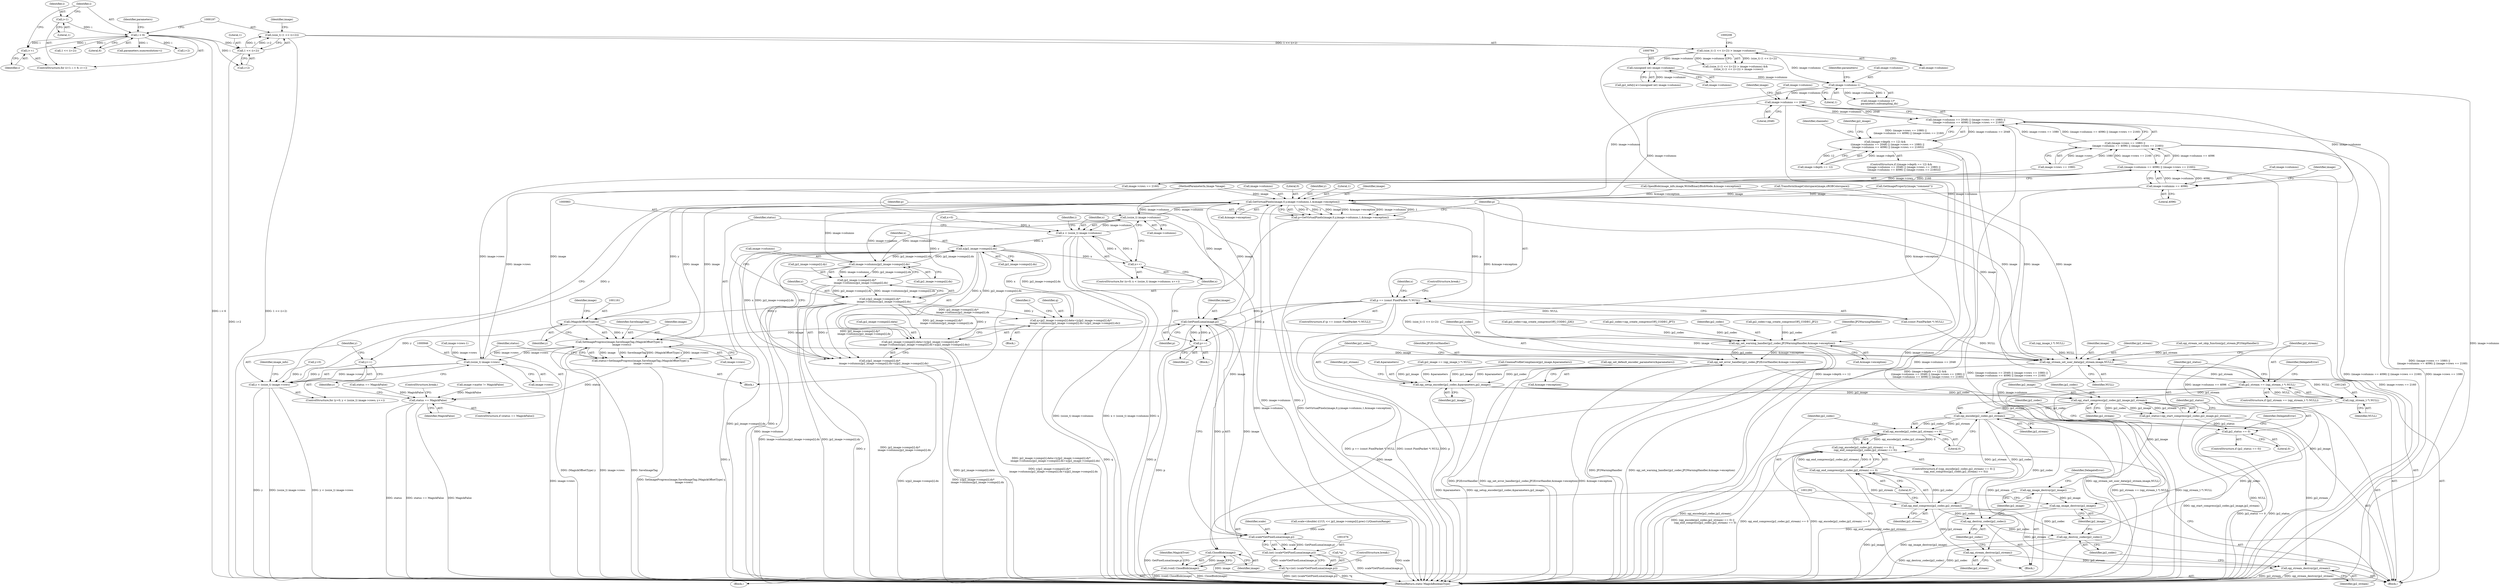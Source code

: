 digraph "0_ImageMagick_3d5ac8c20846871f1eb3068b65f93da7cd33bfd0_0@pointer" {
"1000882" [label="(Call,image->columns == 2048)"];
"1000842" [label="(Call,image->columns-1)"];
"1000783" [label="(Call,(unsigned int) image->columns)"];
"1000195" [label="(Call,(size_t) (1 << (i+2)) > image->columns)"];
"1000196" [label="(Call,(size_t) (1 << (i+2)))"];
"1000198" [label="(Call,1 << (i+2))"];
"1000188" [label="(Call,i < 6)"];
"1000185" [label="(Call,i=1)"];
"1000191" [label="(Call,i++)"];
"1000881" [label="(Call,(image->columns == 2048) || (image->rows == 1080) ||\n       (image->columns == 4096) || (image->rows == 2160))"];
"1000875" [label="(Call,(image->depth == 12) &&\n      ((image->columns == 2048) || (image->rows == 1080) ||\n       (image->columns == 4096) || (image->rows == 2160)))"];
"1000894" [label="(Call,image->columns == 4096)"];
"1000893" [label="(Call,(image->columns == 4096) || (image->rows == 2160))"];
"1000887" [label="(Call,(image->rows == 1080) ||\n       (image->columns == 4096) || (image->rows == 2160))"];
"1000957" [label="(Call,GetVirtualPixels(image,0,y,image->columns,1,&image->exception))"];
"1000955" [label="(Call,p=GetVirtualPixels(image,0,y,image->columns,1,&image->exception))"];
"1000970" [label="(Call,p == (const PixelPacket *) NULL)"];
"1001079" [label="(Call,GetPixelLuma(image,p))"];
"1001077" [label="(Call,scale*GetPixelLuma(image,p))"];
"1001075" [label="(Call,(int) (scale*GetPixelLuma(image,p)))"];
"1001072" [label="(Call,*q=(int) (scale*GetPixelLuma(image,p)))"];
"1001153" [label="(Call,p++)"];
"1001157" [label="(Call,SetImageProgress(image,SaveImageTag,(MagickOffsetType) y,\n      image->rows))"];
"1000945" [label="(Call,(ssize_t) image->rows)"];
"1000943" [label="(Call,y < (ssize_t) image->rows)"];
"1001155" [label="(Call,status=SetImageProgress(image,SaveImageTag,(MagickOffsetType) y,\n      image->rows))"];
"1001167" [label="(Call,status == MagickFalse)"];
"1001237" [label="(Call,opj_stream_set_user_data(jp2_stream,image,NULL))"];
"1001242" [label="(Call,jp2_stream == (opj_stream_t *) NULL)"];
"1001252" [label="(Call,opj_start_compress(jp2_codec,jp2_image,jp2_stream))"];
"1001250" [label="(Call,jp2_status=opj_start_compress(jp2_codec,jp2_image,jp2_stream))"];
"1001257" [label="(Call,jp2_status == 0)"];
"1001266" [label="(Call,opj_encode(jp2_codec,jp2_stream))"];
"1001265" [label="(Call,opj_encode(jp2_codec,jp2_stream) == 0)"];
"1001264" [label="(Call,(opj_encode(jp2_codec,jp2_stream) == 0) ||\n      (opj_end_compress(jp2_codec,jp2_stream) == 0))"];
"1001271" [label="(Call,opj_end_compress(jp2_codec,jp2_stream))"];
"1001270" [label="(Call,opj_end_compress(jp2_codec,jp2_stream) == 0)"];
"1001276" [label="(Call,opj_stream_destroy(jp2_stream))"];
"1001285" [label="(Call,opj_stream_destroy(jp2_stream))"];
"1001278" [label="(Call,opj_destroy_codec(jp2_codec))"];
"1001287" [label="(Call,opj_destroy_codec(jp2_codec))"];
"1001280" [label="(Call,opj_image_destroy(jp2_image))"];
"1001289" [label="(Call,opj_image_destroy(jp2_image))"];
"1001244" [label="(Call,(opj_stream_t *) NULL)"];
"1001293" [label="(Call,CloseBlob(image))"];
"1001291" [label="(Call,(void) CloseBlob(image))"];
"1000982" [label="(Call,(ssize_t) image->columns)"];
"1000980" [label="(Call,x < (ssize_t) image->columns)"];
"1000987" [label="(Call,x++)"];
"1001053" [label="(Call,x/jp2_image->comps[i].dx)"];
"1001021" [label="(Call,q=jp2_image->comps[i].data+(y/jp2_image->comps[i].dy*\n          image->columns/jp2_image->comps[i].dx+x/jp2_image->comps[i].dx))"];
"1001023" [label="(Call,jp2_image->comps[i].data+(y/jp2_image->comps[i].dy*\n          image->columns/jp2_image->comps[i].dx+x/jp2_image->comps[i].dx))"];
"1001042" [label="(Call,image->columns/jp2_image->comps[i].dx)"];
"1001034" [label="(Call,jp2_image->comps[i].dy*\n          image->columns/jp2_image->comps[i].dx)"];
"1001032" [label="(Call,y/jp2_image->comps[i].dy*\n          image->columns/jp2_image->comps[i].dx)"];
"1001031" [label="(Call,y/jp2_image->comps[i].dy*\n          image->columns/jp2_image->comps[i].dx+x/jp2_image->comps[i].dx)"];
"1001160" [label="(Call,(MagickOffsetType) y)"];
"1000950" [label="(Call,y++)"];
"1001201" [label="(Call,opj_set_warning_handler(jp2_codec,JP2WarningHandler,&image->exception))"];
"1001208" [label="(Call,opj_set_error_handler(jp2_codec,JP2ErrorHandler,&image->exception))"];
"1001215" [label="(Call,opj_setup_encoder(jp2_codec,&parameters,jp2_image))"];
"1000984" [label="(Call,image->columns)"];
"1001034" [label="(Call,jp2_image->comps[i].dy*\n          image->columns/jp2_image->comps[i].dx)"];
"1001208" [label="(Call,opj_set_error_handler(jp2_codec,JP2ErrorHandler,&image->exception))"];
"1000981" [label="(Identifier,x)"];
"1001272" [label="(Identifier,jp2_codec)"];
"1001263" [label="(ControlStructure,if ((opj_encode(jp2_codec,jp2_stream) == 0) ||\n      (opj_end_compress(jp2_codec,jp2_stream) == 0)))"];
"1000977" [label="(Call,x=0)"];
"1000898" [label="(Literal,4096)"];
"1001170" [label="(ControlStructure,break;)"];
"1001216" [label="(Identifier,jp2_codec)"];
"1000989" [label="(Block,)"];
"1000876" [label="(Call,image->depth == 12)"];
"1001281" [label="(Identifier,jp2_image)"];
"1000848" [label="(Identifier,parameters)"];
"1001215" [label="(Call,opj_setup_encoder(jp2_codec,&parameters,jp2_image))"];
"1001179" [label="(Call,jp2_codec=opj_create_compress(OPJ_CODEC_JPT))"];
"1001241" [label="(ControlStructure,if (jp2_stream == (opj_stream_t *) NULL))"];
"1000951" [label="(Identifier,y)"];
"1000894" [label="(Call,image->columns == 4096)"];
"1001267" [label="(Identifier,jp2_codec)"];
"1000976" [label="(ControlStructure,for (x=0; x < (ssize_t) image->columns; x++))"];
"1000943" [label="(Call,y < (ssize_t) image->rows)"];
"1001155" [label="(Call,status=SetImageProgress(image,SaveImageTag,(MagickOffsetType) y,\n      image->rows))"];
"1000910" [label="(Identifier,channels)"];
"1001053" [label="(Call,x/jp2_image->comps[i].dx)"];
"1000209" [label="(Call,1 << (i+2))"];
"1000893" [label="(Call,(image->columns == 4096) || (image->rows == 2160))"];
"1000947" [label="(Call,image->rows)"];
"1001160" [label="(Call,(MagickOffsetType) y)"];
"1001268" [label="(Identifier,jp2_stream)"];
"1001159" [label="(Identifier,SaveImageTag)"];
"1000185" [label="(Call,i=1)"];
"1000194" [label="(Call,((size_t) (1 << (i+2)) > image->columns) &&\n        ((size_t) (1 << (i+2)) > image->rows))"];
"1001248" [label="(Identifier,DelegateError)"];
"1000971" [label="(Identifier,p)"];
"1001246" [label="(Identifier,NULL)"];
"1001080" [label="(Identifier,image)"];
"1000904" [label="(Call,CinemaProfileCompliance(jp2_image,&parameters))"];
"1000190" [label="(Literal,6)"];
"1000218" [label="(Call,parameters.numresolution=i)"];
"1000970" [label="(Call,p == (const PixelPacket *) NULL)"];
"1000783" [label="(Call,(unsigned int) image->columns)"];
"1000961" [label="(Call,image->columns)"];
"1001073" [label="(Call,*q)"];
"1001251" [label="(Identifier,jp2_status)"];
"1001201" [label="(Call,opj_set_warning_handler(jp2_codec,JP2WarningHandler,&image->exception))"];
"1001244" [label="(Call,(opj_stream_t *) NULL)"];
"1001287" [label="(Call,opj_destroy_codec(jp2_codec))"];
"1000874" [label="(ControlStructure,if ((image->depth == 12) &&\n      ((image->columns == 2048) || (image->rows == 1080) ||\n       (image->columns == 4096) || (image->rows == 2160))))"];
"1001202" [label="(Identifier,jp2_codec)"];
"1000661" [label="(Call,image->matte != MagickFalse)"];
"1001239" [label="(Identifier,image)"];
"1001294" [label="(Identifier,image)"];
"1000167" [label="(Call,OpenBlob(image_info,image,WriteBinaryBlobMode,&image->exception))"];
"1001077" [label="(Call,scale*GetPixelLuma(image,p))"];
"1000980" [label="(Call,x < (ssize_t) image->columns)"];
"1000987" [label="(Call,x++)"];
"1001237" [label="(Call,opj_stream_set_user_data(jp2_stream,image,NULL))"];
"1000886" [label="(Literal,2048)"];
"1001166" [label="(ControlStructure,if (status == MagickFalse))"];
"1001169" [label="(Identifier,MagickFalse)"];
"1001035" [label="(Call,jp2_image->comps[i].dy)"];
"1001269" [label="(Literal,0)"];
"1001258" [label="(Identifier,jp2_status)"];
"1000204" [label="(Identifier,image)"];
"1001280" [label="(Call,opj_image_destroy(jp2_image))"];
"1000899" [label="(Call,image->rows == 2160)"];
"1000883" [label="(Call,image->columns)"];
"1001197" [label="(Call,jp2_codec=opj_create_compress(OPJ_CODEC_JP2))"];
"1000196" [label="(Call,(size_t) (1 << (i+2)))"];
"1000111" [label="(MethodParameterIn,Image *image)"];
"1000944" [label="(Identifier,y)"];
"1000181" [label="(Call,opj_set_default_encoder_parameters(&parameters))"];
"1000191" [label="(Call,i++)"];
"1001001" [label="(Block,)"];
"1000195" [label="(Call,(size_t) (1 << (i+2)) > image->columns)"];
"1001167" [label="(Call,status == MagickFalse)"];
"1001079" [label="(Call,GetPixelLuma(image,p))"];
"1000112" [label="(Block,)"];
"1000959" [label="(Literal,0)"];
"1000905" [label="(Identifier,jp2_image)"];
"1001221" [label="(Identifier,jp2_stream)"];
"1000203" [label="(Call,image->columns)"];
"1001204" [label="(Call,&image->exception)"];
"1000192" [label="(Identifier,i)"];
"1001078" [label="(Identifier,scale)"];
"1001293" [label="(Call,CloseBlob(image))"];
"1001153" [label="(Call,p++)"];
"1000888" [label="(Call,image->rows == 1080)"];
"1000956" [label="(Identifier,p)"];
"1000603" [label="(Call,GetImageProperty(image,\"comment\"))"];
"1001033" [label="(Identifier,y)"];
"1000890" [label="(Identifier,image)"];
"1000972" [label="(Call,(const PixelPacket *) NULL)"];
"1001274" [label="(Literal,0)"];
"1001285" [label="(Call,opj_stream_destroy(jp2_stream))"];
"1000841" [label="(Call,(image->columns-1)*\n    parameters.subsampling_dx)"];
"1001271" [label="(Call,opj_end_compress(jp2_codec,jp2_stream))"];
"1001055" [label="(Call,jp2_image->comps[i].dx)"];
"1000865" [label="(Call,image->rows-1)"];
"1000895" [label="(Call,image->columns)"];
"1000957" [label="(Call,GetVirtualPixels(image,0,y,image->columns,1,&image->exception))"];
"1001042" [label="(Call,image->columns/jp2_image->comps[i].dx)"];
"1001163" [label="(Call,image->rows)"];
"1001023" [label="(Call,jp2_image->comps[i].data+(y/jp2_image->comps[i].dy*\n          image->columns/jp2_image->comps[i].dx+x/jp2_image->comps[i].dx))"];
"1001291" [label="(Call,(void) CloseBlob(image))"];
"1001063" [label="(Identifier,i)"];
"1001156" [label="(Identifier,status)"];
"1000960" [label="(Identifier,y)"];
"1000887" [label="(Call,(image->rows == 1080) ||\n       (image->columns == 4096) || (image->rows == 2160))"];
"1000657" [label="(Call,TransformImageColorspace(image,sRGBColorspace))"];
"1001278" [label="(Call,opj_destroy_codec(jp2_codec))"];
"1000846" [label="(Literal,1)"];
"1001265" [label="(Call,opj_encode(jp2_codec,jp2_stream) == 0)"];
"1001290" [label="(Identifier,jp2_image)"];
"1001209" [label="(Identifier,jp2_codec)"];
"1001217" [label="(Call,&parameters)"];
"1001072" [label="(Call,*q=(int) (scale*GetPixelLuma(image,p)))"];
"1001254" [label="(Identifier,jp2_image)"];
"1000189" [label="(Identifier,i)"];
"1001081" [label="(Identifier,p)"];
"1001256" [label="(ControlStructure,if (jp2_status == 0))"];
"1001259" [label="(Literal,0)"];
"1001071" [label="(Block,)"];
"1000882" [label="(Call,image->columns == 2048)"];
"1000198" [label="(Call,1 << (i+2))"];
"1000982" [label="(Call,(ssize_t) image->columns)"];
"1001276" [label="(Call,opj_stream_destroy(jp2_stream))"];
"1001203" [label="(Identifier,JP2WarningHandler)"];
"1001154" [label="(Identifier,p)"];
"1001240" [label="(Identifier,NULL)"];
"1001032" [label="(Call,y/jp2_image->comps[i].dy*\n          image->columns/jp2_image->comps[i].dx)"];
"1001275" [label="(Block,)"];
"1001192" [label="(Call,jp2_codec=opj_create_compress(OPJ_CODEC_J2K))"];
"1000964" [label="(Literal,1)"];
"1001031" [label="(Call,y/jp2_image->comps[i].dy*\n          image->columns/jp2_image->comps[i].dx+x/jp2_image->comps[i].dx)"];
"1000806" [label="(Call,jp2_image == (opj_image_t *) NULL)"];
"1000940" [label="(Call,y=0)"];
"1001168" [label="(Identifier,status)"];
"1000785" [label="(Call,image->columns)"];
"1001296" [label="(Identifier,MagickTrue)"];
"1000945" [label="(Call,(ssize_t) image->rows)"];
"1001022" [label="(Identifier,q)"];
"1001283" [label="(Identifier,DelegateError)"];
"1000777" [label="(Call,jp2_info[i].w=(unsigned int) image->columns)"];
"1001210" [label="(Identifier,JP2ErrorHandler)"];
"1000881" [label="(Call,(image->columns == 2048) || (image->rows == 1080) ||\n       (image->columns == 4096) || (image->rows == 2160))"];
"1001277" [label="(Identifier,jp2_stream)"];
"1001211" [label="(Call,&image->exception)"];
"1001219" [label="(Identifier,jp2_image)"];
"1000211" [label="(Call,i+2)"];
"1001238" [label="(Identifier,jp2_stream)"];
"1001054" [label="(Identifier,x)"];
"1001242" [label="(Call,jp2_stream == (opj_stream_t *) NULL)"];
"1001021" [label="(Call,q=jp2_image->comps[i].data+(y/jp2_image->comps[i].dy*\n          image->columns/jp2_image->comps[i].dx+x/jp2_image->comps[i].dx))"];
"1000952" [label="(Block,)"];
"1000965" [label="(Call,&image->exception)"];
"1000186" [label="(Identifier,i)"];
"1000184" [label="(ControlStructure,for (i=1; i < 6; i++))"];
"1000958" [label="(Identifier,image)"];
"1001243" [label="(Identifier,jp2_stream)"];
"1000955" [label="(Call,p=GetVirtualPixels(image,0,y,image->columns,1,&image->exception))"];
"1001266" [label="(Call,opj_encode(jp2_codec,jp2_stream))"];
"1001082" [label="(ControlStructure,break;)"];
"1000978" [label="(Identifier,x)"];
"1001158" [label="(Identifier,image)"];
"1000950" [label="(Call,y++)"];
"1001257" [label="(Call,jp2_status == 0)"];
"1000875" [label="(Call,(image->depth == 12) &&\n      ((image->columns == 2048) || (image->rows == 1080) ||\n       (image->columns == 4096) || (image->rows == 2160)))"];
"1001004" [label="(Call,scale=(double) ((1UL << jp2_image->comps[i].prec)-1)/QuantumRange)"];
"1001175" [label="(Identifier,image_info)"];
"1001046" [label="(Call,jp2_image->comps[i].dx)"];
"1001234" [label="(Call,opj_stream_set_skip_function(jp2_stream,JP2SkipHandler))"];
"1000901" [label="(Identifier,image)"];
"1000975" [label="(ControlStructure,break;)"];
"1001253" [label="(Identifier,jp2_codec)"];
"1001286" [label="(Identifier,jp2_stream)"];
"1000988" [label="(Identifier,x)"];
"1000199" [label="(Literal,1)"];
"1001043" [label="(Call,image->columns)"];
"1001024" [label="(Call,jp2_image->comps[i].data)"];
"1001270" [label="(Call,opj_end_compress(jp2_codec,jp2_stream) == 0)"];
"1000188" [label="(Call,i < 6)"];
"1001075" [label="(Call,(int) (scale*GetPixelLuma(image,p)))"];
"1000808" [label="(Call,(opj_image_t *) NULL)"];
"1001297" [label="(MethodReturn,static MagickBooleanType)"];
"1000187" [label="(Literal,1)"];
"1001250" [label="(Call,jp2_status=opj_start_compress(jp2_codec,jp2_image,jp2_stream))"];
"1000200" [label="(Call,i+2)"];
"1000220" [label="(Identifier,parameters)"];
"1001264" [label="(Call,(opj_encode(jp2_codec,jp2_stream) == 0) ||\n      (opj_end_compress(jp2_codec,jp2_stream) == 0))"];
"1000969" [label="(ControlStructure,if (p == (const PixelPacket *) NULL))"];
"1001255" [label="(Identifier,jp2_stream)"];
"1001289" [label="(Call,opj_image_destroy(jp2_image))"];
"1001162" [label="(Identifier,y)"];
"1000842" [label="(Call,image->columns-1)"];
"1000176" [label="(Call,status == MagickFalse)"];
"1001252" [label="(Call,opj_start_compress(jp2_codec,jp2_image,jp2_stream))"];
"1001273" [label="(Identifier,jp2_stream)"];
"1001157" [label="(Call,SetImageProgress(image,SaveImageTag,(MagickOffsetType) y,\n      image->rows))"];
"1001261" [label="(Identifier,DelegateError)"];
"1000939" [label="(ControlStructure,for (y=0; y < (ssize_t) image->rows; y++))"];
"1000843" [label="(Call,image->columns)"];
"1001279" [label="(Identifier,jp2_codec)"];
"1001288" [label="(Identifier,jp2_codec)"];
"1001164" [label="(Identifier,image)"];
"1000992" [label="(Identifier,i)"];
"1000882" -> "1000881"  [label="AST: "];
"1000882" -> "1000886"  [label="CFG: "];
"1000883" -> "1000882"  [label="AST: "];
"1000886" -> "1000882"  [label="AST: "];
"1000890" -> "1000882"  [label="CFG: "];
"1000881" -> "1000882"  [label="CFG: "];
"1000882" -> "1001297"  [label="DDG: image->columns"];
"1000882" -> "1000881"  [label="DDG: image->columns"];
"1000882" -> "1000881"  [label="DDG: 2048"];
"1000842" -> "1000882"  [label="DDG: image->columns"];
"1000882" -> "1000894"  [label="DDG: image->columns"];
"1000882" -> "1000957"  [label="DDG: image->columns"];
"1000842" -> "1000841"  [label="AST: "];
"1000842" -> "1000846"  [label="CFG: "];
"1000843" -> "1000842"  [label="AST: "];
"1000846" -> "1000842"  [label="AST: "];
"1000848" -> "1000842"  [label="CFG: "];
"1000842" -> "1001297"  [label="DDG: image->columns"];
"1000842" -> "1000841"  [label="DDG: image->columns"];
"1000842" -> "1000841"  [label="DDG: 1"];
"1000783" -> "1000842"  [label="DDG: image->columns"];
"1000195" -> "1000842"  [label="DDG: image->columns"];
"1000842" -> "1000957"  [label="DDG: image->columns"];
"1000783" -> "1000777"  [label="AST: "];
"1000783" -> "1000785"  [label="CFG: "];
"1000784" -> "1000783"  [label="AST: "];
"1000785" -> "1000783"  [label="AST: "];
"1000777" -> "1000783"  [label="CFG: "];
"1000783" -> "1000777"  [label="DDG: image->columns"];
"1000195" -> "1000783"  [label="DDG: image->columns"];
"1000195" -> "1000194"  [label="AST: "];
"1000195" -> "1000203"  [label="CFG: "];
"1000196" -> "1000195"  [label="AST: "];
"1000203" -> "1000195"  [label="AST: "];
"1000208" -> "1000195"  [label="CFG: "];
"1000194" -> "1000195"  [label="CFG: "];
"1000195" -> "1001297"  [label="DDG: (size_t) (1 << (i+2))"];
"1000195" -> "1000194"  [label="DDG: (size_t) (1 << (i+2))"];
"1000195" -> "1000194"  [label="DDG: image->columns"];
"1000196" -> "1000195"  [label="DDG: 1 << (i+2)"];
"1000196" -> "1000198"  [label="CFG: "];
"1000197" -> "1000196"  [label="AST: "];
"1000198" -> "1000196"  [label="AST: "];
"1000204" -> "1000196"  [label="CFG: "];
"1000196" -> "1001297"  [label="DDG: 1 << (i+2)"];
"1000198" -> "1000196"  [label="DDG: 1"];
"1000198" -> "1000196"  [label="DDG: i+2"];
"1000198" -> "1000200"  [label="CFG: "];
"1000199" -> "1000198"  [label="AST: "];
"1000200" -> "1000198"  [label="AST: "];
"1000198" -> "1001297"  [label="DDG: i+2"];
"1000188" -> "1000198"  [label="DDG: i"];
"1000188" -> "1000184"  [label="AST: "];
"1000188" -> "1000190"  [label="CFG: "];
"1000189" -> "1000188"  [label="AST: "];
"1000190" -> "1000188"  [label="AST: "];
"1000197" -> "1000188"  [label="CFG: "];
"1000220" -> "1000188"  [label="CFG: "];
"1000188" -> "1001297"  [label="DDG: i < 6"];
"1000185" -> "1000188"  [label="DDG: i"];
"1000191" -> "1000188"  [label="DDG: i"];
"1000188" -> "1000191"  [label="DDG: i"];
"1000188" -> "1000200"  [label="DDG: i"];
"1000188" -> "1000209"  [label="DDG: i"];
"1000188" -> "1000211"  [label="DDG: i"];
"1000188" -> "1000218"  [label="DDG: i"];
"1000185" -> "1000184"  [label="AST: "];
"1000185" -> "1000187"  [label="CFG: "];
"1000186" -> "1000185"  [label="AST: "];
"1000187" -> "1000185"  [label="AST: "];
"1000189" -> "1000185"  [label="CFG: "];
"1000191" -> "1000184"  [label="AST: "];
"1000191" -> "1000192"  [label="CFG: "];
"1000192" -> "1000191"  [label="AST: "];
"1000189" -> "1000191"  [label="CFG: "];
"1000881" -> "1000875"  [label="AST: "];
"1000881" -> "1000887"  [label="CFG: "];
"1000887" -> "1000881"  [label="AST: "];
"1000875" -> "1000881"  [label="CFG: "];
"1000881" -> "1001297"  [label="DDG: (image->rows == 1080) ||\n       (image->columns == 4096) || (image->rows == 2160)"];
"1000881" -> "1001297"  [label="DDG: image->columns == 2048"];
"1000881" -> "1000875"  [label="DDG: image->columns == 2048"];
"1000881" -> "1000875"  [label="DDG: (image->rows == 1080) ||\n       (image->columns == 4096) || (image->rows == 2160)"];
"1000887" -> "1000881"  [label="DDG: image->rows == 1080"];
"1000887" -> "1000881"  [label="DDG: (image->columns == 4096) || (image->rows == 2160)"];
"1000875" -> "1000874"  [label="AST: "];
"1000875" -> "1000876"  [label="CFG: "];
"1000876" -> "1000875"  [label="AST: "];
"1000905" -> "1000875"  [label="CFG: "];
"1000910" -> "1000875"  [label="CFG: "];
"1000875" -> "1001297"  [label="DDG: (image->columns == 2048) || (image->rows == 1080) ||\n       (image->columns == 4096) || (image->rows == 2160)"];
"1000875" -> "1001297"  [label="DDG: image->depth == 12"];
"1000875" -> "1001297"  [label="DDG: (image->depth == 12) &&\n      ((image->columns == 2048) || (image->rows == 1080) ||\n       (image->columns == 4096) || (image->rows == 2160))"];
"1000876" -> "1000875"  [label="DDG: image->depth"];
"1000876" -> "1000875"  [label="DDG: 12"];
"1000894" -> "1000893"  [label="AST: "];
"1000894" -> "1000898"  [label="CFG: "];
"1000895" -> "1000894"  [label="AST: "];
"1000898" -> "1000894"  [label="AST: "];
"1000901" -> "1000894"  [label="CFG: "];
"1000893" -> "1000894"  [label="CFG: "];
"1000894" -> "1001297"  [label="DDG: image->columns"];
"1000894" -> "1000893"  [label="DDG: image->columns"];
"1000894" -> "1000893"  [label="DDG: 4096"];
"1000894" -> "1000957"  [label="DDG: image->columns"];
"1000893" -> "1000887"  [label="AST: "];
"1000893" -> "1000899"  [label="CFG: "];
"1000899" -> "1000893"  [label="AST: "];
"1000887" -> "1000893"  [label="CFG: "];
"1000893" -> "1001297"  [label="DDG: image->rows == 2160"];
"1000893" -> "1001297"  [label="DDG: image->columns == 4096"];
"1000893" -> "1000887"  [label="DDG: image->columns == 4096"];
"1000893" -> "1000887"  [label="DDG: image->rows == 2160"];
"1000899" -> "1000893"  [label="DDG: image->rows"];
"1000899" -> "1000893"  [label="DDG: 2160"];
"1000887" -> "1000888"  [label="CFG: "];
"1000888" -> "1000887"  [label="AST: "];
"1000887" -> "1001297"  [label="DDG: (image->columns == 4096) || (image->rows == 2160)"];
"1000887" -> "1001297"  [label="DDG: image->rows == 1080"];
"1000888" -> "1000887"  [label="DDG: image->rows"];
"1000888" -> "1000887"  [label="DDG: 1080"];
"1000957" -> "1000955"  [label="AST: "];
"1000957" -> "1000965"  [label="CFG: "];
"1000958" -> "1000957"  [label="AST: "];
"1000959" -> "1000957"  [label="AST: "];
"1000960" -> "1000957"  [label="AST: "];
"1000961" -> "1000957"  [label="AST: "];
"1000964" -> "1000957"  [label="AST: "];
"1000965" -> "1000957"  [label="AST: "];
"1000955" -> "1000957"  [label="CFG: "];
"1000957" -> "1001297"  [label="DDG: image->columns"];
"1000957" -> "1001297"  [label="DDG: y"];
"1000957" -> "1000955"  [label="DDG: 0"];
"1000957" -> "1000955"  [label="DDG: y"];
"1000957" -> "1000955"  [label="DDG: image"];
"1000957" -> "1000955"  [label="DDG: &image->exception"];
"1000957" -> "1000955"  [label="DDG: image->columns"];
"1000957" -> "1000955"  [label="DDG: 1"];
"1000603" -> "1000957"  [label="DDG: image"];
"1000657" -> "1000957"  [label="DDG: image"];
"1001157" -> "1000957"  [label="DDG: image"];
"1000111" -> "1000957"  [label="DDG: image"];
"1000943" -> "1000957"  [label="DDG: y"];
"1000982" -> "1000957"  [label="DDG: image->columns"];
"1001042" -> "1000957"  [label="DDG: image->columns"];
"1000167" -> "1000957"  [label="DDG: &image->exception"];
"1000957" -> "1000982"  [label="DDG: image->columns"];
"1000957" -> "1001032"  [label="DDG: y"];
"1000957" -> "1001079"  [label="DDG: image"];
"1000957" -> "1001157"  [label="DDG: image"];
"1000957" -> "1001160"  [label="DDG: y"];
"1000957" -> "1001201"  [label="DDG: &image->exception"];
"1000957" -> "1001237"  [label="DDG: image"];
"1000955" -> "1000952"  [label="AST: "];
"1000956" -> "1000955"  [label="AST: "];
"1000971" -> "1000955"  [label="CFG: "];
"1000955" -> "1001297"  [label="DDG: GetVirtualPixels(image,0,y,image->columns,1,&image->exception)"];
"1000955" -> "1000970"  [label="DDG: p"];
"1000970" -> "1000969"  [label="AST: "];
"1000970" -> "1000972"  [label="CFG: "];
"1000971" -> "1000970"  [label="AST: "];
"1000972" -> "1000970"  [label="AST: "];
"1000975" -> "1000970"  [label="CFG: "];
"1000978" -> "1000970"  [label="CFG: "];
"1000970" -> "1001297"  [label="DDG: (const PixelPacket *) NULL"];
"1000970" -> "1001297"  [label="DDG: p"];
"1000970" -> "1001297"  [label="DDG: p == (const PixelPacket *) NULL"];
"1000972" -> "1000970"  [label="DDG: NULL"];
"1000970" -> "1001079"  [label="DDG: p"];
"1000970" -> "1001153"  [label="DDG: p"];
"1001079" -> "1001077"  [label="AST: "];
"1001079" -> "1001081"  [label="CFG: "];
"1001080" -> "1001079"  [label="AST: "];
"1001081" -> "1001079"  [label="AST: "];
"1001077" -> "1001079"  [label="CFG: "];
"1001079" -> "1001297"  [label="DDG: p"];
"1001079" -> "1001077"  [label="DDG: image"];
"1001079" -> "1001077"  [label="DDG: p"];
"1000111" -> "1001079"  [label="DDG: image"];
"1001153" -> "1001079"  [label="DDG: p"];
"1001079" -> "1001153"  [label="DDG: p"];
"1001079" -> "1001157"  [label="DDG: image"];
"1001079" -> "1001237"  [label="DDG: image"];
"1001077" -> "1001075"  [label="AST: "];
"1001078" -> "1001077"  [label="AST: "];
"1001075" -> "1001077"  [label="CFG: "];
"1001077" -> "1001297"  [label="DDG: scale"];
"1001077" -> "1001297"  [label="DDG: GetPixelLuma(image,p)"];
"1001077" -> "1001075"  [label="DDG: scale"];
"1001077" -> "1001075"  [label="DDG: GetPixelLuma(image,p)"];
"1001004" -> "1001077"  [label="DDG: scale"];
"1001075" -> "1001072"  [label="AST: "];
"1001076" -> "1001075"  [label="AST: "];
"1001072" -> "1001075"  [label="CFG: "];
"1001075" -> "1001297"  [label="DDG: scale*GetPixelLuma(image,p)"];
"1001075" -> "1001072"  [label="DDG: scale*GetPixelLuma(image,p)"];
"1001072" -> "1001071"  [label="AST: "];
"1001073" -> "1001072"  [label="AST: "];
"1001082" -> "1001072"  [label="CFG: "];
"1001072" -> "1001297"  [label="DDG: (int) (scale*GetPixelLuma(image,p))"];
"1001072" -> "1001297"  [label="DDG: *q"];
"1001153" -> "1000989"  [label="AST: "];
"1001153" -> "1001154"  [label="CFG: "];
"1001154" -> "1001153"  [label="AST: "];
"1000988" -> "1001153"  [label="CFG: "];
"1001153" -> "1001297"  [label="DDG: p"];
"1001157" -> "1001155"  [label="AST: "];
"1001157" -> "1001163"  [label="CFG: "];
"1001158" -> "1001157"  [label="AST: "];
"1001159" -> "1001157"  [label="AST: "];
"1001160" -> "1001157"  [label="AST: "];
"1001163" -> "1001157"  [label="AST: "];
"1001155" -> "1001157"  [label="CFG: "];
"1001157" -> "1001297"  [label="DDG: image->rows"];
"1001157" -> "1001297"  [label="DDG: (MagickOffsetType) y"];
"1001157" -> "1001297"  [label="DDG: SaveImageTag"];
"1001157" -> "1000945"  [label="DDG: image->rows"];
"1001157" -> "1001155"  [label="DDG: image"];
"1001157" -> "1001155"  [label="DDG: SaveImageTag"];
"1001157" -> "1001155"  [label="DDG: (MagickOffsetType) y"];
"1001157" -> "1001155"  [label="DDG: image->rows"];
"1000111" -> "1001157"  [label="DDG: image"];
"1001160" -> "1001157"  [label="DDG: y"];
"1000945" -> "1001157"  [label="DDG: image->rows"];
"1001157" -> "1001237"  [label="DDG: image"];
"1000945" -> "1000943"  [label="AST: "];
"1000945" -> "1000947"  [label="CFG: "];
"1000946" -> "1000945"  [label="AST: "];
"1000947" -> "1000945"  [label="AST: "];
"1000943" -> "1000945"  [label="CFG: "];
"1000945" -> "1001297"  [label="DDG: image->rows"];
"1000945" -> "1000943"  [label="DDG: image->rows"];
"1000865" -> "1000945"  [label="DDG: image->rows"];
"1000899" -> "1000945"  [label="DDG: image->rows"];
"1000888" -> "1000945"  [label="DDG: image->rows"];
"1000943" -> "1000939"  [label="AST: "];
"1000944" -> "1000943"  [label="AST: "];
"1000956" -> "1000943"  [label="CFG: "];
"1001175" -> "1000943"  [label="CFG: "];
"1000943" -> "1001297"  [label="DDG: y < (ssize_t) image->rows"];
"1000943" -> "1001297"  [label="DDG: y"];
"1000943" -> "1001297"  [label="DDG: (ssize_t) image->rows"];
"1000940" -> "1000943"  [label="DDG: y"];
"1000950" -> "1000943"  [label="DDG: y"];
"1001155" -> "1000952"  [label="AST: "];
"1001156" -> "1001155"  [label="AST: "];
"1001168" -> "1001155"  [label="CFG: "];
"1001155" -> "1001297"  [label="DDG: SetImageProgress(image,SaveImageTag,(MagickOffsetType) y,\n      image->rows)"];
"1001155" -> "1001167"  [label="DDG: status"];
"1001167" -> "1001166"  [label="AST: "];
"1001167" -> "1001169"  [label="CFG: "];
"1001168" -> "1001167"  [label="AST: "];
"1001169" -> "1001167"  [label="AST: "];
"1001170" -> "1001167"  [label="CFG: "];
"1000951" -> "1001167"  [label="CFG: "];
"1001167" -> "1001297"  [label="DDG: status == MagickFalse"];
"1001167" -> "1001297"  [label="DDG: MagickFalse"];
"1001167" -> "1001297"  [label="DDG: status"];
"1000176" -> "1001167"  [label="DDG: MagickFalse"];
"1000661" -> "1001167"  [label="DDG: MagickFalse"];
"1001237" -> "1000112"  [label="AST: "];
"1001237" -> "1001240"  [label="CFG: "];
"1001238" -> "1001237"  [label="AST: "];
"1001239" -> "1001237"  [label="AST: "];
"1001240" -> "1001237"  [label="AST: "];
"1001243" -> "1001237"  [label="CFG: "];
"1001237" -> "1001297"  [label="DDG: opj_stream_set_user_data(jp2_stream,image,NULL)"];
"1001234" -> "1001237"  [label="DDG: jp2_stream"];
"1000603" -> "1001237"  [label="DDG: image"];
"1000657" -> "1001237"  [label="DDG: image"];
"1000111" -> "1001237"  [label="DDG: image"];
"1000808" -> "1001237"  [label="DDG: NULL"];
"1000972" -> "1001237"  [label="DDG: NULL"];
"1001237" -> "1001242"  [label="DDG: jp2_stream"];
"1001237" -> "1001244"  [label="DDG: NULL"];
"1001237" -> "1001293"  [label="DDG: image"];
"1001242" -> "1001241"  [label="AST: "];
"1001242" -> "1001244"  [label="CFG: "];
"1001243" -> "1001242"  [label="AST: "];
"1001244" -> "1001242"  [label="AST: "];
"1001248" -> "1001242"  [label="CFG: "];
"1001251" -> "1001242"  [label="CFG: "];
"1001242" -> "1001297"  [label="DDG: jp2_stream == (opj_stream_t *) NULL"];
"1001242" -> "1001297"  [label="DDG: (opj_stream_t *) NULL"];
"1001244" -> "1001242"  [label="DDG: NULL"];
"1001242" -> "1001252"  [label="DDG: jp2_stream"];
"1001252" -> "1001250"  [label="AST: "];
"1001252" -> "1001255"  [label="CFG: "];
"1001253" -> "1001252"  [label="AST: "];
"1001254" -> "1001252"  [label="AST: "];
"1001255" -> "1001252"  [label="AST: "];
"1001250" -> "1001252"  [label="CFG: "];
"1001252" -> "1001250"  [label="DDG: jp2_codec"];
"1001252" -> "1001250"  [label="DDG: jp2_image"];
"1001252" -> "1001250"  [label="DDG: jp2_stream"];
"1001215" -> "1001252"  [label="DDG: jp2_codec"];
"1001215" -> "1001252"  [label="DDG: jp2_image"];
"1001252" -> "1001266"  [label="DDG: jp2_codec"];
"1001252" -> "1001266"  [label="DDG: jp2_stream"];
"1001252" -> "1001280"  [label="DDG: jp2_image"];
"1001252" -> "1001289"  [label="DDG: jp2_image"];
"1001250" -> "1000112"  [label="AST: "];
"1001251" -> "1001250"  [label="AST: "];
"1001258" -> "1001250"  [label="CFG: "];
"1001250" -> "1001297"  [label="DDG: opj_start_compress(jp2_codec,jp2_image,jp2_stream)"];
"1001250" -> "1001257"  [label="DDG: jp2_status"];
"1001257" -> "1001256"  [label="AST: "];
"1001257" -> "1001259"  [label="CFG: "];
"1001258" -> "1001257"  [label="AST: "];
"1001259" -> "1001257"  [label="AST: "];
"1001261" -> "1001257"  [label="CFG: "];
"1001267" -> "1001257"  [label="CFG: "];
"1001257" -> "1001297"  [label="DDG: jp2_status"];
"1001257" -> "1001297"  [label="DDG: jp2_status == 0"];
"1001266" -> "1001265"  [label="AST: "];
"1001266" -> "1001268"  [label="CFG: "];
"1001267" -> "1001266"  [label="AST: "];
"1001268" -> "1001266"  [label="AST: "];
"1001269" -> "1001266"  [label="CFG: "];
"1001266" -> "1001265"  [label="DDG: jp2_codec"];
"1001266" -> "1001265"  [label="DDG: jp2_stream"];
"1001266" -> "1001271"  [label="DDG: jp2_codec"];
"1001266" -> "1001271"  [label="DDG: jp2_stream"];
"1001266" -> "1001276"  [label="DDG: jp2_stream"];
"1001266" -> "1001278"  [label="DDG: jp2_codec"];
"1001266" -> "1001285"  [label="DDG: jp2_stream"];
"1001266" -> "1001287"  [label="DDG: jp2_codec"];
"1001265" -> "1001264"  [label="AST: "];
"1001265" -> "1001269"  [label="CFG: "];
"1001269" -> "1001265"  [label="AST: "];
"1001272" -> "1001265"  [label="CFG: "];
"1001264" -> "1001265"  [label="CFG: "];
"1001265" -> "1001297"  [label="DDG: opj_encode(jp2_codec,jp2_stream)"];
"1001265" -> "1001264"  [label="DDG: opj_encode(jp2_codec,jp2_stream)"];
"1001265" -> "1001264"  [label="DDG: 0"];
"1001264" -> "1001263"  [label="AST: "];
"1001264" -> "1001270"  [label="CFG: "];
"1001270" -> "1001264"  [label="AST: "];
"1001277" -> "1001264"  [label="CFG: "];
"1001286" -> "1001264"  [label="CFG: "];
"1001264" -> "1001297"  [label="DDG: opj_encode(jp2_codec,jp2_stream) == 0"];
"1001264" -> "1001297"  [label="DDG: opj_end_compress(jp2_codec,jp2_stream) == 0"];
"1001264" -> "1001297"  [label="DDG: (opj_encode(jp2_codec,jp2_stream) == 0) ||\n      (opj_end_compress(jp2_codec,jp2_stream) == 0)"];
"1001270" -> "1001264"  [label="DDG: opj_end_compress(jp2_codec,jp2_stream)"];
"1001270" -> "1001264"  [label="DDG: 0"];
"1001271" -> "1001270"  [label="AST: "];
"1001271" -> "1001273"  [label="CFG: "];
"1001272" -> "1001271"  [label="AST: "];
"1001273" -> "1001271"  [label="AST: "];
"1001274" -> "1001271"  [label="CFG: "];
"1001271" -> "1001270"  [label="DDG: jp2_codec"];
"1001271" -> "1001270"  [label="DDG: jp2_stream"];
"1001271" -> "1001276"  [label="DDG: jp2_stream"];
"1001271" -> "1001278"  [label="DDG: jp2_codec"];
"1001271" -> "1001285"  [label="DDG: jp2_stream"];
"1001271" -> "1001287"  [label="DDG: jp2_codec"];
"1001270" -> "1001274"  [label="CFG: "];
"1001274" -> "1001270"  [label="AST: "];
"1001270" -> "1001297"  [label="DDG: opj_end_compress(jp2_codec,jp2_stream)"];
"1001276" -> "1001275"  [label="AST: "];
"1001276" -> "1001277"  [label="CFG: "];
"1001277" -> "1001276"  [label="AST: "];
"1001279" -> "1001276"  [label="CFG: "];
"1001276" -> "1001285"  [label="DDG: jp2_stream"];
"1001285" -> "1000112"  [label="AST: "];
"1001285" -> "1001286"  [label="CFG: "];
"1001286" -> "1001285"  [label="AST: "];
"1001288" -> "1001285"  [label="CFG: "];
"1001285" -> "1001297"  [label="DDG: jp2_stream"];
"1001285" -> "1001297"  [label="DDG: opj_stream_destroy(jp2_stream)"];
"1001278" -> "1001275"  [label="AST: "];
"1001278" -> "1001279"  [label="CFG: "];
"1001279" -> "1001278"  [label="AST: "];
"1001281" -> "1001278"  [label="CFG: "];
"1001278" -> "1001287"  [label="DDG: jp2_codec"];
"1001287" -> "1000112"  [label="AST: "];
"1001287" -> "1001288"  [label="CFG: "];
"1001288" -> "1001287"  [label="AST: "];
"1001290" -> "1001287"  [label="CFG: "];
"1001287" -> "1001297"  [label="DDG: jp2_codec"];
"1001287" -> "1001297"  [label="DDG: opj_destroy_codec(jp2_codec)"];
"1001280" -> "1001275"  [label="AST: "];
"1001280" -> "1001281"  [label="CFG: "];
"1001281" -> "1001280"  [label="AST: "];
"1001283" -> "1001280"  [label="CFG: "];
"1001280" -> "1001289"  [label="DDG: jp2_image"];
"1001289" -> "1000112"  [label="AST: "];
"1001289" -> "1001290"  [label="CFG: "];
"1001290" -> "1001289"  [label="AST: "];
"1001292" -> "1001289"  [label="CFG: "];
"1001289" -> "1001297"  [label="DDG: jp2_image"];
"1001289" -> "1001297"  [label="DDG: opj_image_destroy(jp2_image)"];
"1001244" -> "1001246"  [label="CFG: "];
"1001245" -> "1001244"  [label="AST: "];
"1001246" -> "1001244"  [label="AST: "];
"1001244" -> "1001297"  [label="DDG: NULL"];
"1001293" -> "1001291"  [label="AST: "];
"1001293" -> "1001294"  [label="CFG: "];
"1001294" -> "1001293"  [label="AST: "];
"1001291" -> "1001293"  [label="CFG: "];
"1001293" -> "1001297"  [label="DDG: image"];
"1001293" -> "1001291"  [label="DDG: image"];
"1000111" -> "1001293"  [label="DDG: image"];
"1001291" -> "1000112"  [label="AST: "];
"1001292" -> "1001291"  [label="AST: "];
"1001296" -> "1001291"  [label="CFG: "];
"1001291" -> "1001297"  [label="DDG: CloseBlob(image)"];
"1001291" -> "1001297"  [label="DDG: (void) CloseBlob(image)"];
"1000982" -> "1000980"  [label="AST: "];
"1000982" -> "1000984"  [label="CFG: "];
"1000983" -> "1000982"  [label="AST: "];
"1000984" -> "1000982"  [label="AST: "];
"1000980" -> "1000982"  [label="CFG: "];
"1000982" -> "1001297"  [label="DDG: image->columns"];
"1000982" -> "1000980"  [label="DDG: image->columns"];
"1001042" -> "1000982"  [label="DDG: image->columns"];
"1000982" -> "1001042"  [label="DDG: image->columns"];
"1000980" -> "1000976"  [label="AST: "];
"1000981" -> "1000980"  [label="AST: "];
"1000992" -> "1000980"  [label="CFG: "];
"1001156" -> "1000980"  [label="CFG: "];
"1000980" -> "1001297"  [label="DDG: x"];
"1000980" -> "1001297"  [label="DDG: (ssize_t) image->columns"];
"1000980" -> "1001297"  [label="DDG: x < (ssize_t) image->columns"];
"1000987" -> "1000980"  [label="DDG: x"];
"1000977" -> "1000980"  [label="DDG: x"];
"1000980" -> "1000987"  [label="DDG: x"];
"1000980" -> "1001053"  [label="DDG: x"];
"1000987" -> "1000976"  [label="AST: "];
"1000987" -> "1000988"  [label="CFG: "];
"1000988" -> "1000987"  [label="AST: "];
"1000981" -> "1000987"  [label="CFG: "];
"1001053" -> "1000987"  [label="DDG: x"];
"1001053" -> "1001031"  [label="AST: "];
"1001053" -> "1001055"  [label="CFG: "];
"1001054" -> "1001053"  [label="AST: "];
"1001055" -> "1001053"  [label="AST: "];
"1001031" -> "1001053"  [label="CFG: "];
"1001053" -> "1001297"  [label="DDG: jp2_image->comps[i].dx"];
"1001053" -> "1001297"  [label="DDG: x"];
"1001053" -> "1001021"  [label="DDG: x"];
"1001053" -> "1001021"  [label="DDG: jp2_image->comps[i].dx"];
"1001053" -> "1001023"  [label="DDG: x"];
"1001053" -> "1001023"  [label="DDG: jp2_image->comps[i].dx"];
"1001053" -> "1001042"  [label="DDG: jp2_image->comps[i].dx"];
"1001053" -> "1001031"  [label="DDG: x"];
"1001053" -> "1001031"  [label="DDG: jp2_image->comps[i].dx"];
"1001042" -> "1001053"  [label="DDG: jp2_image->comps[i].dx"];
"1001021" -> "1001001"  [label="AST: "];
"1001021" -> "1001023"  [label="CFG: "];
"1001022" -> "1001021"  [label="AST: "];
"1001023" -> "1001021"  [label="AST: "];
"1001063" -> "1001021"  [label="CFG: "];
"1001021" -> "1001297"  [label="DDG: jp2_image->comps[i].data+(y/jp2_image->comps[i].dy*\n          image->columns/jp2_image->comps[i].dx+x/jp2_image->comps[i].dx)"];
"1001021" -> "1001297"  [label="DDG: q"];
"1001032" -> "1001021"  [label="DDG: y"];
"1001032" -> "1001021"  [label="DDG: jp2_image->comps[i].dy*\n          image->columns/jp2_image->comps[i].dx"];
"1001023" -> "1001031"  [label="CFG: "];
"1001024" -> "1001023"  [label="AST: "];
"1001031" -> "1001023"  [label="AST: "];
"1001023" -> "1001297"  [label="DDG: jp2_image->comps[i].data"];
"1001023" -> "1001297"  [label="DDG: y/jp2_image->comps[i].dy*\n          image->columns/jp2_image->comps[i].dx+x/jp2_image->comps[i].dx"];
"1001032" -> "1001023"  [label="DDG: y"];
"1001032" -> "1001023"  [label="DDG: jp2_image->comps[i].dy*\n          image->columns/jp2_image->comps[i].dx"];
"1001042" -> "1001034"  [label="AST: "];
"1001042" -> "1001046"  [label="CFG: "];
"1001043" -> "1001042"  [label="AST: "];
"1001046" -> "1001042"  [label="AST: "];
"1001034" -> "1001042"  [label="CFG: "];
"1001042" -> "1001297"  [label="DDG: image->columns"];
"1001042" -> "1001034"  [label="DDG: image->columns"];
"1001042" -> "1001034"  [label="DDG: jp2_image->comps[i].dx"];
"1001034" -> "1001032"  [label="AST: "];
"1001035" -> "1001034"  [label="AST: "];
"1001032" -> "1001034"  [label="CFG: "];
"1001034" -> "1001297"  [label="DDG: image->columns/jp2_image->comps[i].dx"];
"1001034" -> "1001297"  [label="DDG: jp2_image->comps[i].dy"];
"1001034" -> "1001032"  [label="DDG: jp2_image->comps[i].dy"];
"1001034" -> "1001032"  [label="DDG: image->columns/jp2_image->comps[i].dx"];
"1001032" -> "1001031"  [label="AST: "];
"1001033" -> "1001032"  [label="AST: "];
"1001054" -> "1001032"  [label="CFG: "];
"1001032" -> "1001297"  [label="DDG: y"];
"1001032" -> "1001297"  [label="DDG: jp2_image->comps[i].dy*\n          image->columns/jp2_image->comps[i].dx"];
"1001032" -> "1001031"  [label="DDG: y"];
"1001032" -> "1001031"  [label="DDG: jp2_image->comps[i].dy*\n          image->columns/jp2_image->comps[i].dx"];
"1001032" -> "1001160"  [label="DDG: y"];
"1001031" -> "1001297"  [label="DDG: y/jp2_image->comps[i].dy*\n          image->columns/jp2_image->comps[i].dx"];
"1001031" -> "1001297"  [label="DDG: x/jp2_image->comps[i].dx"];
"1001160" -> "1001162"  [label="CFG: "];
"1001161" -> "1001160"  [label="AST: "];
"1001162" -> "1001160"  [label="AST: "];
"1001164" -> "1001160"  [label="CFG: "];
"1001160" -> "1001297"  [label="DDG: y"];
"1001160" -> "1000950"  [label="DDG: y"];
"1000950" -> "1000939"  [label="AST: "];
"1000950" -> "1000951"  [label="CFG: "];
"1000951" -> "1000950"  [label="AST: "];
"1000944" -> "1000950"  [label="CFG: "];
"1001201" -> "1000112"  [label="AST: "];
"1001201" -> "1001204"  [label="CFG: "];
"1001202" -> "1001201"  [label="AST: "];
"1001203" -> "1001201"  [label="AST: "];
"1001204" -> "1001201"  [label="AST: "];
"1001209" -> "1001201"  [label="CFG: "];
"1001201" -> "1001297"  [label="DDG: JP2WarningHandler"];
"1001201" -> "1001297"  [label="DDG: opj_set_warning_handler(jp2_codec,JP2WarningHandler,&image->exception)"];
"1001197" -> "1001201"  [label="DDG: jp2_codec"];
"1001179" -> "1001201"  [label="DDG: jp2_codec"];
"1001192" -> "1001201"  [label="DDG: jp2_codec"];
"1000167" -> "1001201"  [label="DDG: &image->exception"];
"1001201" -> "1001208"  [label="DDG: jp2_codec"];
"1001201" -> "1001208"  [label="DDG: &image->exception"];
"1001208" -> "1000112"  [label="AST: "];
"1001208" -> "1001211"  [label="CFG: "];
"1001209" -> "1001208"  [label="AST: "];
"1001210" -> "1001208"  [label="AST: "];
"1001211" -> "1001208"  [label="AST: "];
"1001216" -> "1001208"  [label="CFG: "];
"1001208" -> "1001297"  [label="DDG: opj_set_error_handler(jp2_codec,JP2ErrorHandler,&image->exception)"];
"1001208" -> "1001297"  [label="DDG: &image->exception"];
"1001208" -> "1001297"  [label="DDG: JP2ErrorHandler"];
"1001208" -> "1001215"  [label="DDG: jp2_codec"];
"1001215" -> "1000112"  [label="AST: "];
"1001215" -> "1001219"  [label="CFG: "];
"1001216" -> "1001215"  [label="AST: "];
"1001217" -> "1001215"  [label="AST: "];
"1001219" -> "1001215"  [label="AST: "];
"1001221" -> "1001215"  [label="CFG: "];
"1001215" -> "1001297"  [label="DDG: opj_setup_encoder(jp2_codec,&parameters,jp2_image)"];
"1001215" -> "1001297"  [label="DDG: &parameters"];
"1000181" -> "1001215"  [label="DDG: &parameters"];
"1000904" -> "1001215"  [label="DDG: &parameters"];
"1000904" -> "1001215"  [label="DDG: jp2_image"];
"1000806" -> "1001215"  [label="DDG: jp2_image"];
}
